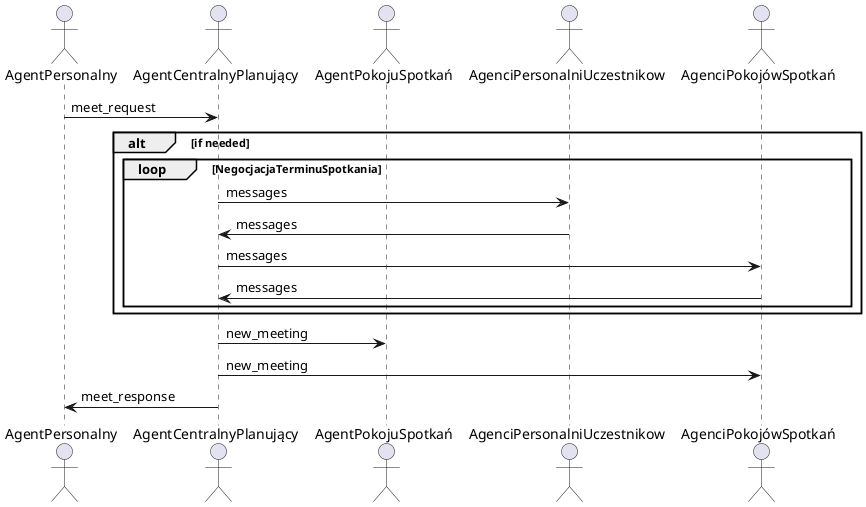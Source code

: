@startuml
actor AgentPersonalny
actor AgentCentralnyPlanujący
actor AgentPokojuSpotkań
actor AgenciPersonalniUczestnikow
actor AgenciPokojówSpotkań

AgentPersonalny -> AgentCentralnyPlanujący : meet_request
alt if needed
	loop NegocjacjaTerminuSpotkania
		AgentCentralnyPlanujący -> AgenciPersonalniUczestnikow : messages
		AgenciPersonalniUczestnikow -> AgentCentralnyPlanujący : messages
		AgentCentralnyPlanujący -> AgenciPokojówSpotkań : messages
		AgenciPokojówSpotkań -> AgentCentralnyPlanujący : messages
	end
end
AgentCentralnyPlanujący -> AgentPokojuSpotkań : new_meeting
AgentCentralnyPlanujący -> AgenciPokojówSpotkań : new_meeting
AgentCentralnyPlanujący -> AgentPersonalny : meet_response
@enduml